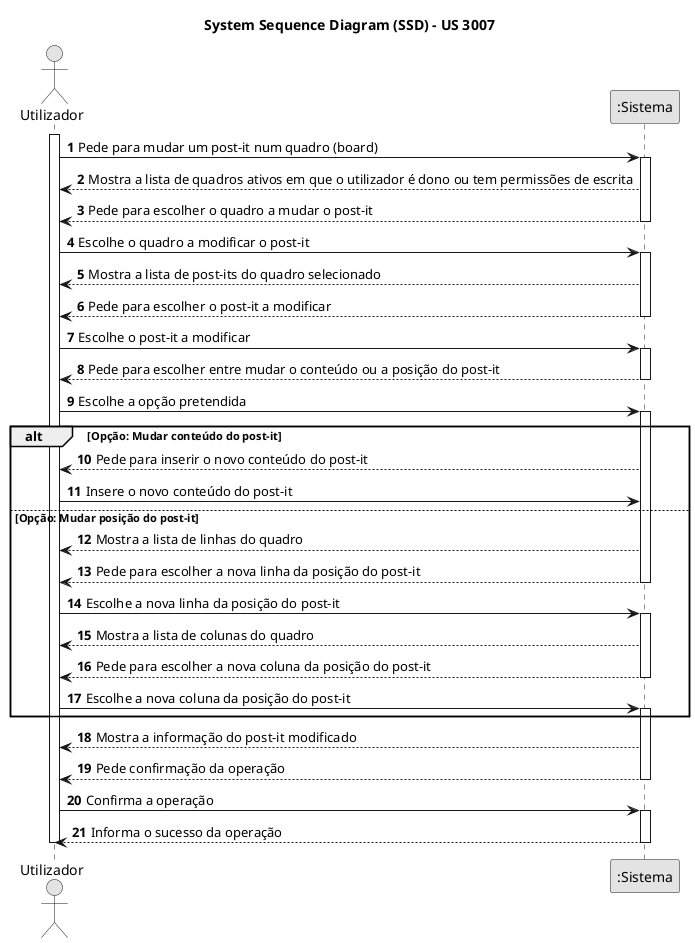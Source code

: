 @startuml
skinparam monochrome true
skinparam packageStyle rectangle
skinparam shadowing false

title System Sequence Diagram (SSD) - US 3007
autonumber

actor "Utilizador" as Actor
participant ":Sistema" as System

activate Actor

Actor -> System : Pede para mudar um post-it num quadro (board)
activate System

System --> Actor : Mostra a lista de quadros ativos em que o utilizador é dono ou tem permissões de escrita
System --> Actor : Pede para escolher o quadro a mudar o post-it
deactivate System

Actor -> System : Escolhe o quadro a modificar o post-it
activate System

System --> Actor : Mostra a lista de post-its do quadro selecionado
System --> Actor : Pede para escolher o post-it a modificar
deactivate System

Actor -> System : Escolhe o post-it a modificar
activate System

System --> Actor : Pede para escolher entre mudar o conteúdo ou a posição do post-it
deactivate System

Actor -> System : Escolhe a opção pretendida
activate System

alt Opção: Mudar conteúdo do post-it

    System --> Actor : Pede para inserir o novo conteúdo do post-it
    Actor -> System : Insere o novo conteúdo do post-it

    else Opção: Mudar posição do post-it

    System --> Actor : Mostra a lista de linhas do quadro
    System --> Actor : Pede para escolher a nova linha da posição do post-it
    deactivate System

    Actor -> System : Escolhe a nova linha da posição do post-it
    activate System

    System --> Actor : Mostra a lista de colunas do quadro
    System --> Actor : Pede para escolher a nova coluna da posição do post-it
    deactivate System

    Actor -> System : Escolhe a nova coluna da posição do post-it
    activate System
end

System --> Actor : Mostra a informação do post-it modificado
System --> Actor : Pede confirmação da operação
deactivate System

Actor -> System : Confirma a operação
activate System

System --> Actor : Informa o sucesso da operação
deactivate System

deactivate Actor

@enduml
